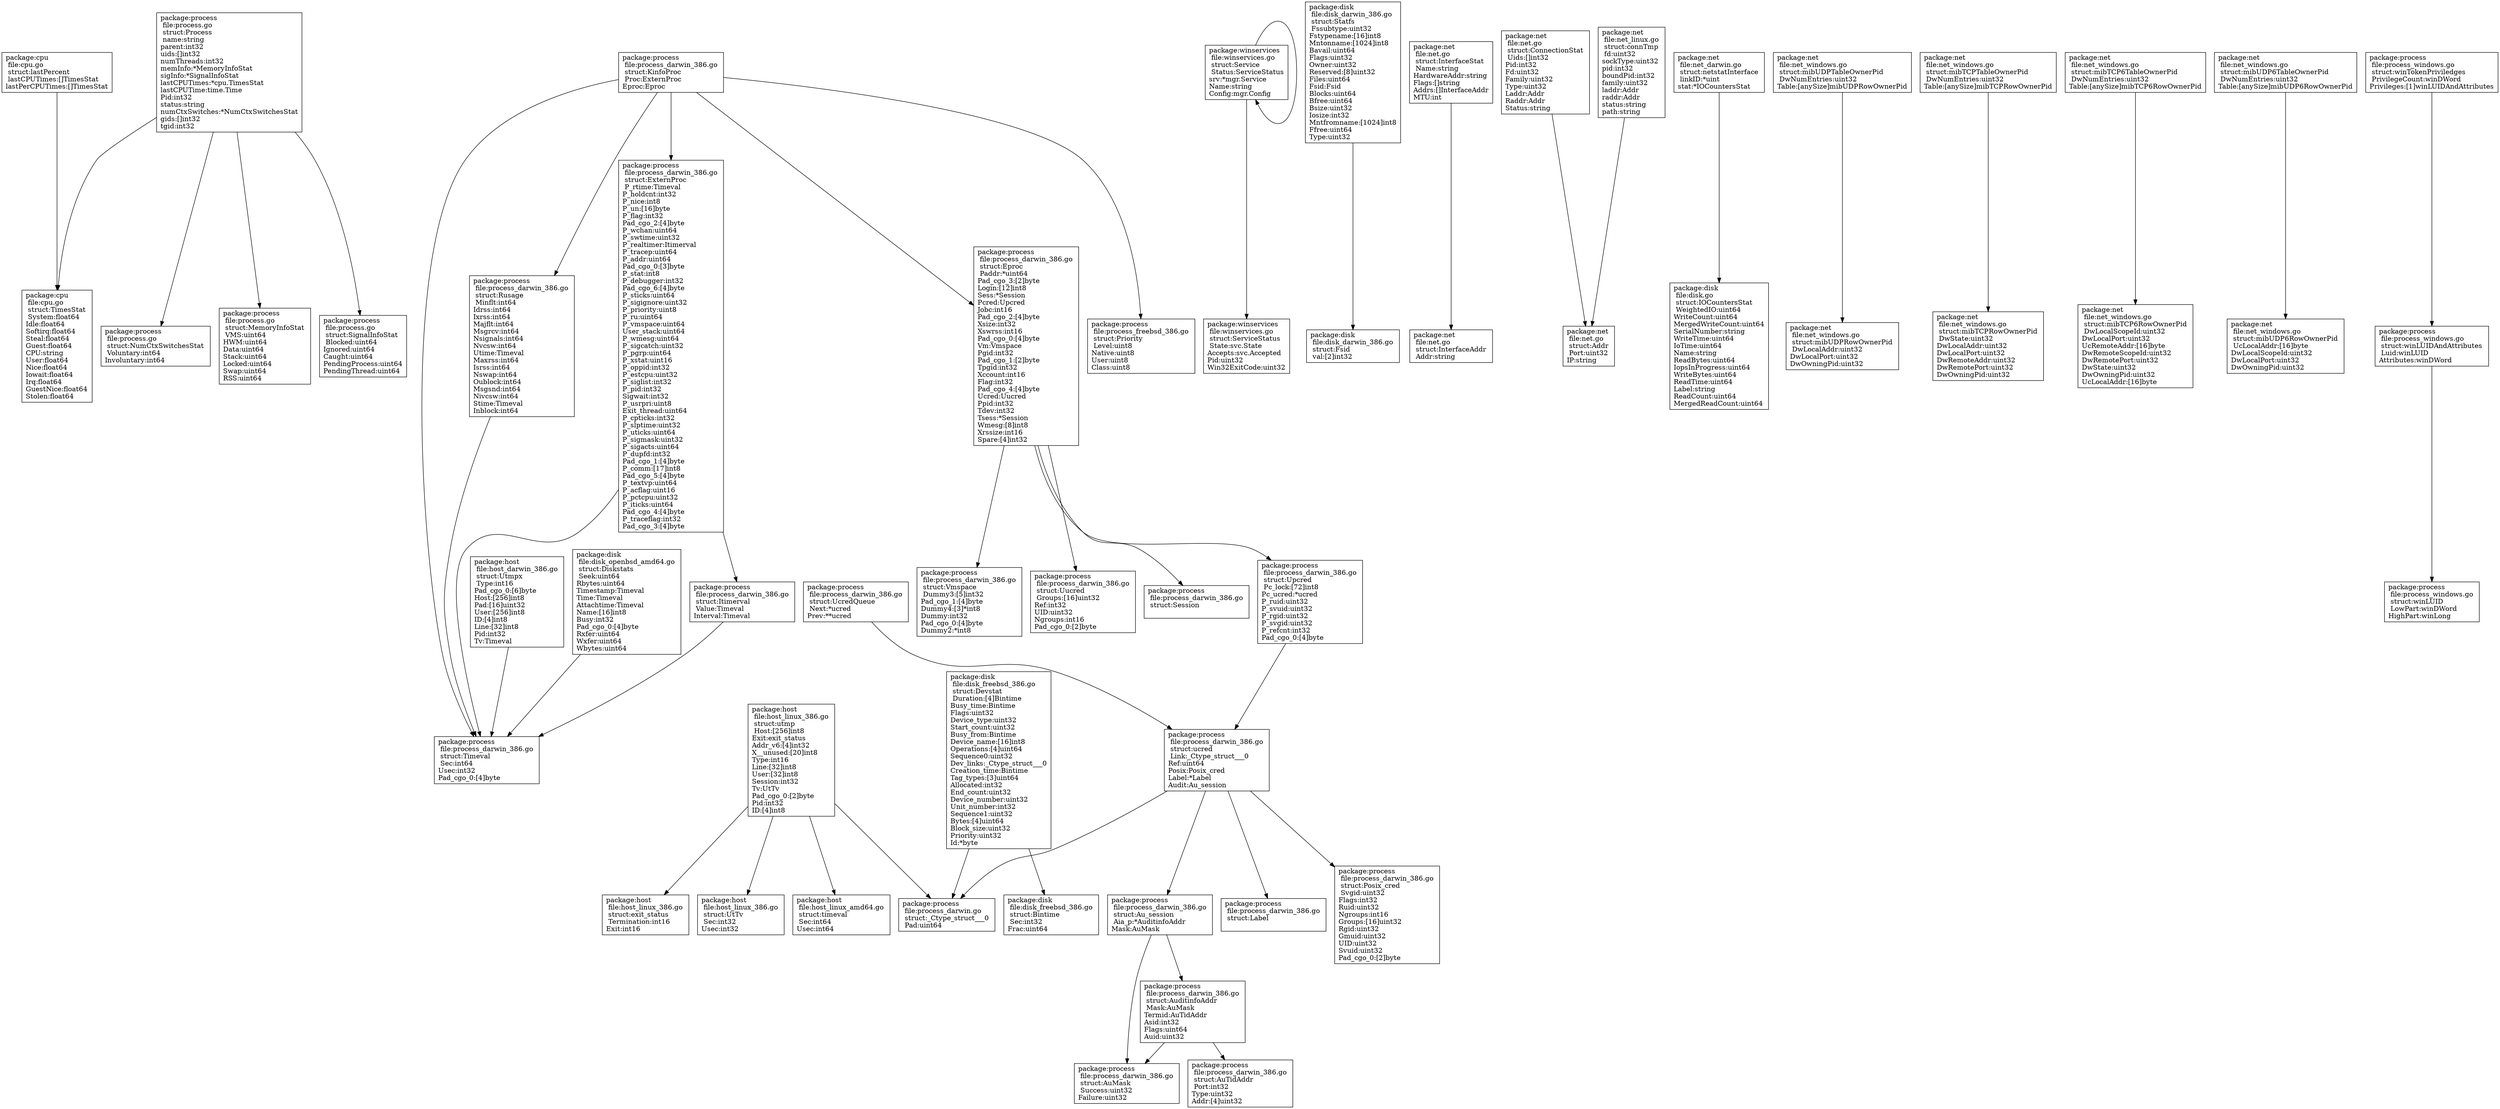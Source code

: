 digraph gph {lastPercent [label="package:cpu \l file:cpu.go \l struct:lastPercent \l lastCPUTimes:[]TimesStat\llastPerCPUTimes:[]TimesStat\l", shape="box"];
TimesStat [label="package:cpu \l file:cpu.go \l struct:TimesStat \l System:float64\lIdle:float64\lSoftirq:float64\lSteal:float64\lGuest:float64\lCPU:string\lUser:float64\lNice:float64\lIowait:float64\lIrq:float64\lGuestNice:float64\lStolen:float64\l", shape="box"];
Utmpx [label="package:host \l file:host_darwin_386.go \l struct:Utmpx \l Type:int16\lPad_cgo_0:[6]byte\lHost:[256]int8\lPad:[16]uint32\lUser:[256]int8\lID:[4]int8\lLine:[32]int8\lPid:int32\lTv:Timeval\l", shape="box"];
Timeval [label="package:process \l file:process_darwin_386.go \l struct:Timeval \l Sec:int64\lUsec:int32\lPad_cgo_0:[4]byte\l", shape="box"];
utmp [label="package:host \l file:host_linux_386.go \l struct:utmp \l Host:[256]int8\lExit:exit_status\lAddr_v6:[4]int32\lX__unused:[20]int8\lType:int16\lLine:[32]int8\lUser:[32]int8\lSession:int32\lTv:UtTv\lPad_cgo_0:[2]byte\lPid:int32\lID:[4]int8\l", shape="box"];
exit_status [label="package:host \l file:host_linux_386.go \l struct:exit_status \l Termination:int16\lExit:int16\l", shape="box"];
UtTv [label="package:host \l file:host_linux_386.go \l struct:UtTv \l Sec:int32\lUsec:int32\l", shape="box"];
_Ctype_struct___0 [label="package:process \l file:process_darwin.go \l struct:_Ctype_struct___0 \l Pad:uint64\l", shape="box"];
timeval [label="package:host \l file:host_linux_amd64.go \l struct:timeval \l Sec:int64\lUsec:int64\l", shape="box"];
Service [label="package:winservices \l file:winservices.go \l struct:Service \l Status:ServiceStatus\lsrv:*mgr.Service\lName:string\lConfig:mgr.Config\l", shape="box"];
ServiceStatus [label="package:winservices \l file:winservices.go \l struct:ServiceStatus \l State:svc.State\lAccepts:svc.Accepted\lPid:uint32\lWin32ExitCode:uint32\l", shape="box"];
Statfs [label="package:disk \l file:disk_darwin_386.go \l struct:Statfs \l Fssubtype:uint32\lFstypename:[16]int8\lMntonname:[1024]int8\lBavail:uint64\lFlags:uint32\lOwner:uint32\lReserved:[8]uint32\lFiles:uint64\lFsid:Fsid\lBlocks:uint64\lBfree:uint64\lBsize:uint32\lIosize:int32\lMntfromname:[1024]int8\lFfree:uint64\lType:uint32\l", shape="box"];
Fsid [label="package:disk \l file:disk_darwin_386.go \l struct:Fsid \l val:[2]int32\l", shape="box"];
Devstat [label="package:disk \l file:disk_freebsd_386.go \l struct:Devstat \l Duration:[4]Bintime\lBusy_time:Bintime\lFlags:uint32\lDevice_type:uint32\lStart_count:uint32\lBusy_from:Bintime\lDevice_name:[16]int8\lOperations:[4]uint64\lSequence0:uint32\lDev_links:_Ctype_struct___0\lCreation_time:Bintime\lTag_types:[3]uint64\lAllocated:int32\lEnd_count:uint32\lDevice_number:uint32\lUnit_number:int32\lSequence1:uint32\lBytes:[4]uint64\lBlock_size:uint32\lPriority:uint32\lId:*byte\l", shape="box"];
Bintime [label="package:disk \l file:disk_freebsd_386.go \l struct:Bintime \l Sec:int32\lFrac:uint64\l", shape="box"];
Diskstats [label="package:disk \l file:disk_openbsd_amd64.go \l struct:Diskstats \l Seek:uint64\lRbytes:uint64\lTimestamp:Timeval\lTime:Timeval\lAttachtime:Timeval\lName:[16]int8\lBusy:int32\lPad_cgo_0:[4]byte\lRxfer:uint64\lWxfer:uint64\lWbytes:uint64\l", shape="box"];
InterfaceStat [label="package:net \l file:net.go \l struct:InterfaceStat \l Name:string\lHardwareAddr:string\lFlags:[]string\lAddrs:[]InterfaceAddr\lMTU:int\l", shape="box"];
InterfaceAddr [label="package:net \l file:net.go \l struct:InterfaceAddr \l Addr:string\l", shape="box"];
ConnectionStat [label="package:net \l file:net.go \l struct:ConnectionStat \l Uids:[]int32\lPid:int32\lFd:uint32\lFamily:uint32\lType:uint32\lLaddr:Addr\lRaddr:Addr\lStatus:string\l", shape="box"];
Addr [label="package:net \l file:net.go \l struct:Addr \l Port:uint32\lIP:string\l", shape="box"];
netstatInterface [label="package:net \l file:net_darwin.go \l struct:netstatInterface \l linkID:*uint\lstat:*IOCountersStat\l", shape="box"];
IOCountersStat [label="package:disk \l file:disk.go \l struct:IOCountersStat \l WeightedIO:uint64\lWriteCount:uint64\lMergedWriteCount:uint64\lSerialNumber:string\lWriteTime:uint64\lIoTime:uint64\lName:string\lReadBytes:uint64\lIopsInProgress:uint64\lWriteBytes:uint64\lReadTime:uint64\lLabel:string\lReadCount:uint64\lMergedReadCount:uint64\l", shape="box"];
connTmp [label="package:net \l file:net_linux.go \l struct:connTmp \l fd:uint32\lsockType:uint32\lpid:int32\lboundPid:int32\lfamily:uint32\lladdr:Addr\lraddr:Addr\lstatus:string\lpath:string\l", shape="box"];
mibUDPTableOwnerPid [label="package:net \l file:net_windows.go \l struct:mibUDPTableOwnerPid \l DwNumEntries:uint32\lTable:[anySize]mibUDPRowOwnerPid\l", shape="box"];
mibUDPRowOwnerPid [label="package:net \l file:net_windows.go \l struct:mibUDPRowOwnerPid \l DwLocalAddr:uint32\lDwLocalPort:uint32\lDwOwningPid:uint32\l", shape="box"];
mibTCPTableOwnerPid [label="package:net \l file:net_windows.go \l struct:mibTCPTableOwnerPid \l DwNumEntries:uint32\lTable:[anySize]mibTCPRowOwnerPid\l", shape="box"];
mibTCPRowOwnerPid [label="package:net \l file:net_windows.go \l struct:mibTCPRowOwnerPid \l DwState:uint32\lDwLocalAddr:uint32\lDwLocalPort:uint32\lDwRemoteAddr:uint32\lDwRemotePort:uint32\lDwOwningPid:uint32\l", shape="box"];
mibTCP6TableOwnerPid [label="package:net \l file:net_windows.go \l struct:mibTCP6TableOwnerPid \l DwNumEntries:uint32\lTable:[anySize]mibTCP6RowOwnerPid\l", shape="box"];
mibTCP6RowOwnerPid [label="package:net \l file:net_windows.go \l struct:mibTCP6RowOwnerPid \l DwLocalScopeId:uint32\lDwLocalPort:uint32\lUcRemoteAddr:[16]byte\lDwRemoteScopeId:uint32\lDwRemotePort:uint32\lDwState:uint32\lDwOwningPid:uint32\lUcLocalAddr:[16]byte\l", shape="box"];
mibUDP6TableOwnerPid [label="package:net \l file:net_windows.go \l struct:mibUDP6TableOwnerPid \l DwNumEntries:uint32\lTable:[anySize]mibUDP6RowOwnerPid\l", shape="box"];
mibUDP6RowOwnerPid [label="package:net \l file:net_windows.go \l struct:mibUDP6RowOwnerPid \l UcLocalAddr:[16]byte\lDwLocalScopeId:uint32\lDwLocalPort:uint32\lDwOwningPid:uint32\l", shape="box"];
Process [label="package:process \l file:process.go \l struct:Process \l name:string\lparent:int32\luids:[]int32\lnumThreads:int32\lmemInfo:*MemoryInfoStat\lsigInfo:*SignalInfoStat\llastCPUTimes:*cpu.TimesStat\llastCPUTime:time.Time\lPid:int32\lstatus:string\lnumCtxSwitches:*NumCtxSwitchesStat\lgids:[]int32\ltgid:int32\l", shape="box"];
NumCtxSwitchesStat [label="package:process \l file:process.go \l struct:NumCtxSwitchesStat \l Voluntary:int64\lInvoluntary:int64\l", shape="box"];
MemoryInfoStat [label="package:process \l file:process.go \l struct:MemoryInfoStat \l VMS:uint64\lHWM:uint64\lData:uint64\lStack:uint64\lLocked:uint64\lSwap:uint64\lRSS:uint64\l", shape="box"];
SignalInfoStat [label="package:process \l file:process.go \l struct:SignalInfoStat \l Blocked:uint64\lIgnored:uint64\lCaught:uint64\lPendingProcess:uint64\lPendingThread:uint64\l", shape="box"];
KinfoProc [label="package:process \l file:process_darwin_386.go \l struct:KinfoProc \l Proc:ExternProc\lEproc:Eproc\l", shape="box"];
ExternProc [label="package:process \l file:process_darwin_386.go \l struct:ExternProc \l P_rtime:Timeval\lP_holdcnt:int32\lP_nice:int8\lP_un:[16]byte\lP_flag:int32\lPad_cgo_2:[4]byte\lP_wchan:uint64\lP_swtime:uint32\lP_realtimer:Itimerval\lP_tracep:uint64\lP_addr:uint64\lPad_cgo_0:[3]byte\lP_stat:int8\lP_debugger:int32\lPad_cgo_6:[4]byte\lP_sticks:uint64\lP_sigignore:uint32\lP_priority:uint8\lP_ru:uint64\lP_vmspace:uint64\lUser_stack:uint64\lP_wmesg:uint64\lP_sigcatch:uint32\lP_pgrp:uint64\lP_xstat:uint16\lP_oppid:int32\lP_estcpu:uint32\lP_siglist:int32\lP_pid:int32\lSigwait:int32\lP_usrpri:uint8\lExit_thread:uint64\lP_cpticks:int32\lP_slptime:uint32\lP_uticks:uint64\lP_sigmask:uint32\lP_sigacts:uint64\lP_dupfd:int32\lPad_cgo_1:[4]byte\lP_comm:[17]int8\lPad_cgo_5:[4]byte\lP_textvp:uint64\lP_acflag:uint16\lP_pctcpu:uint32\lP_iticks:uint64\lPad_cgo_4:[4]byte\lP_traceflag:int32\lPad_cgo_3:[4]byte\l", shape="box"];
Eproc [label="package:process \l file:process_darwin_386.go \l struct:Eproc \l Paddr:*uint64\lPad_cgo_3:[2]byte\lLogin:[12]int8\lSess:*Session\lPcred:Upcred\lJobc:int16\lPad_cgo_2:[4]byte\lXsize:int32\lXswrss:int16\lPad_cgo_0:[4]byte\lVm:Vmspace\lPgid:int32\lPad_cgo_1:[2]byte\lTpgid:int32\lXccount:int16\lFlag:int32\lPad_cgo_4:[4]byte\lUcred:Uucred\lPpid:int32\lTdev:int32\lTsess:*Session\lWmesg:[8]int8\lXrssize:int16\lSpare:[4]int32\l", shape="box"];
Session [label="package:process \l file:process_darwin_386.go \l struct:Session \l ", shape="box"];
Upcred [label="package:process \l file:process_darwin_386.go \l struct:Upcred \l Pc_lock:[72]int8\lPc_ucred:*ucred\lP_ruid:uint32\lP_svuid:uint32\lP_rgid:uint32\lP_svgid:uint32\lP_refcnt:int32\lPad_cgo_0:[4]byte\l", shape="box"];
Vmspace [label="package:process \l file:process_darwin_386.go \l struct:Vmspace \l Dummy3:[5]int32\lPad_cgo_1:[4]byte\lDummy4:[3]*int8\lDummy:int32\lPad_cgo_0:[4]byte\lDummy2:*int8\l", shape="box"];
Uucred [label="package:process \l file:process_darwin_386.go \l struct:Uucred \l Groups:[16]uint32\lRef:int32\lUID:uint32\lNgroups:int16\lPad_cgo_0:[2]byte\l", shape="box"];
Au_session [label="package:process \l file:process_darwin_386.go \l struct:Au_session \l Aia_p:*AuditinfoAddr\lMask:AuMask\l", shape="box"];
AuditinfoAddr [label="package:process \l file:process_darwin_386.go \l struct:AuditinfoAddr \l Mask:AuMask\lTermid:AuTidAddr\lAsid:int32\lFlags:uint64\lAuid:uint32\l", shape="box"];
AuMask [label="package:process \l file:process_darwin_386.go \l struct:AuMask \l Success:uint32\lFailure:uint32\l", shape="box"];
Rusage [label="package:process \l file:process_darwin_386.go \l struct:Rusage \l Minflt:int64\lIdrss:int64\lIxrss:int64\lMajflt:int64\lMsgrcv:int64\lNsignals:int64\lNvcsw:int64\lUtime:Timeval\lMaxrss:int64\lIsrss:int64\lNswap:int64\lOublock:int64\lMsgsnd:int64\lNivcsw:int64\lStime:Timeval\lInblock:int64\l", shape="box"];
ucred [label="package:process \l file:process_darwin_386.go \l struct:ucred \l Link:_Ctype_struct___0\lRef:uint64\lPosix:Posix_cred\lLabel:*Label\lAudit:Au_session\l", shape="box"];
Itimerval [label="package:process \l file:process_darwin_386.go \l struct:Itimerval \l Value:Timeval\lInterval:Timeval\l", shape="box"];
AuTidAddr [label="package:process \l file:process_darwin_386.go \l struct:AuTidAddr \l Port:int32\lType:uint32\lAddr:[4]uint32\l", shape="box"];
UcredQueue [label="package:process \l file:process_darwin_386.go \l struct:UcredQueue \l Next:*ucred\lPrev:**ucred\l", shape="box"];
Label [label="package:process \l file:process_darwin_386.go \l struct:Label \l ", shape="box"];
Posix_cred [label="package:process \l file:process_darwin_386.go \l struct:Posix_cred \l Svgid:uint32\lFlags:int32\lRuid:uint32\lNgroups:int16\lGroups:[16]uint32\lRgid:uint32\lGmuid:uint32\lUID:uint32\lSvuid:uint32\lPad_cgo_0:[2]byte\l", shape="box"];
Priority [label="package:process \l file:process_freebsd_386.go \l struct:Priority \l Level:uint8\lNative:uint8\lUser:uint8\lClass:uint8\l", shape="box"];
winLUIDAndAttributes [label="package:process \l file:process_windows.go \l struct:winLUIDAndAttributes \l Luid:winLUID\lAttributes:winDWord\l", shape="box"];
winLUID [label="package:process \l file:process_windows.go \l struct:winLUID \l LowPart:winDWord\lHighPart:winLong\l", shape="box"];
winTokenPriviledges [label="package:process \l file:process_windows.go \l struct:winTokenPriviledges \l PrivilegeCount:winDWord\lPrivileges:[1]winLUIDAndAttributes\l", shape="box"];
Process->MemoryInfoStat;
Process->SignalInfoStat;
Process->TimesStat;
Process->NumCtxSwitchesStat;
KinfoProc->ExternProc;
KinfoProc->Eproc;
Eproc->Vmspace;
Eproc->Uucred;
Eproc->Session;
Eproc->Upcred;
Au_session->AuMask;
Au_session->AuditinfoAddr;
Rusage->Timeval;
Upcred->ucred;
Itimerval->Timeval;
ucred->_Ctype_struct___0;
ucred->Posix_cred;
ucred->Label;
ucred->Au_session;
ExternProc->Timeval;
ExternProc->Itimerval;
AuditinfoAddr->AuMask;
AuditinfoAddr->AuTidAddr;
UcredQueue->ucred;
KinfoProc->Timeval;
KinfoProc->Rusage;
KinfoProc->Priority;
winLUIDAndAttributes->winLUID;
winTokenPriviledges->winLUIDAndAttributes;
Statfs->Fsid;
Devstat->Bintime;
Devstat->_Ctype_struct___0;
Diskstats->Timeval;
ConnectionStat->Addr;
InterfaceStat->InterfaceAddr;
netstatInterface->IOCountersStat;
connTmp->Addr;
mibTCPTableOwnerPid->mibTCPRowOwnerPid;
mibTCP6TableOwnerPid->mibTCP6RowOwnerPid;
mibUDP6TableOwnerPid->mibUDP6RowOwnerPid;
mibUDPTableOwnerPid->mibUDPRowOwnerPid;
lastPercent->TimesStat;
Utmpx->Timeval;
utmp->exit_status;
utmp->UtTv;
utmp->_Ctype_struct___0;
utmp->timeval;
Service->ServiceStatus;
Service->Service;
}